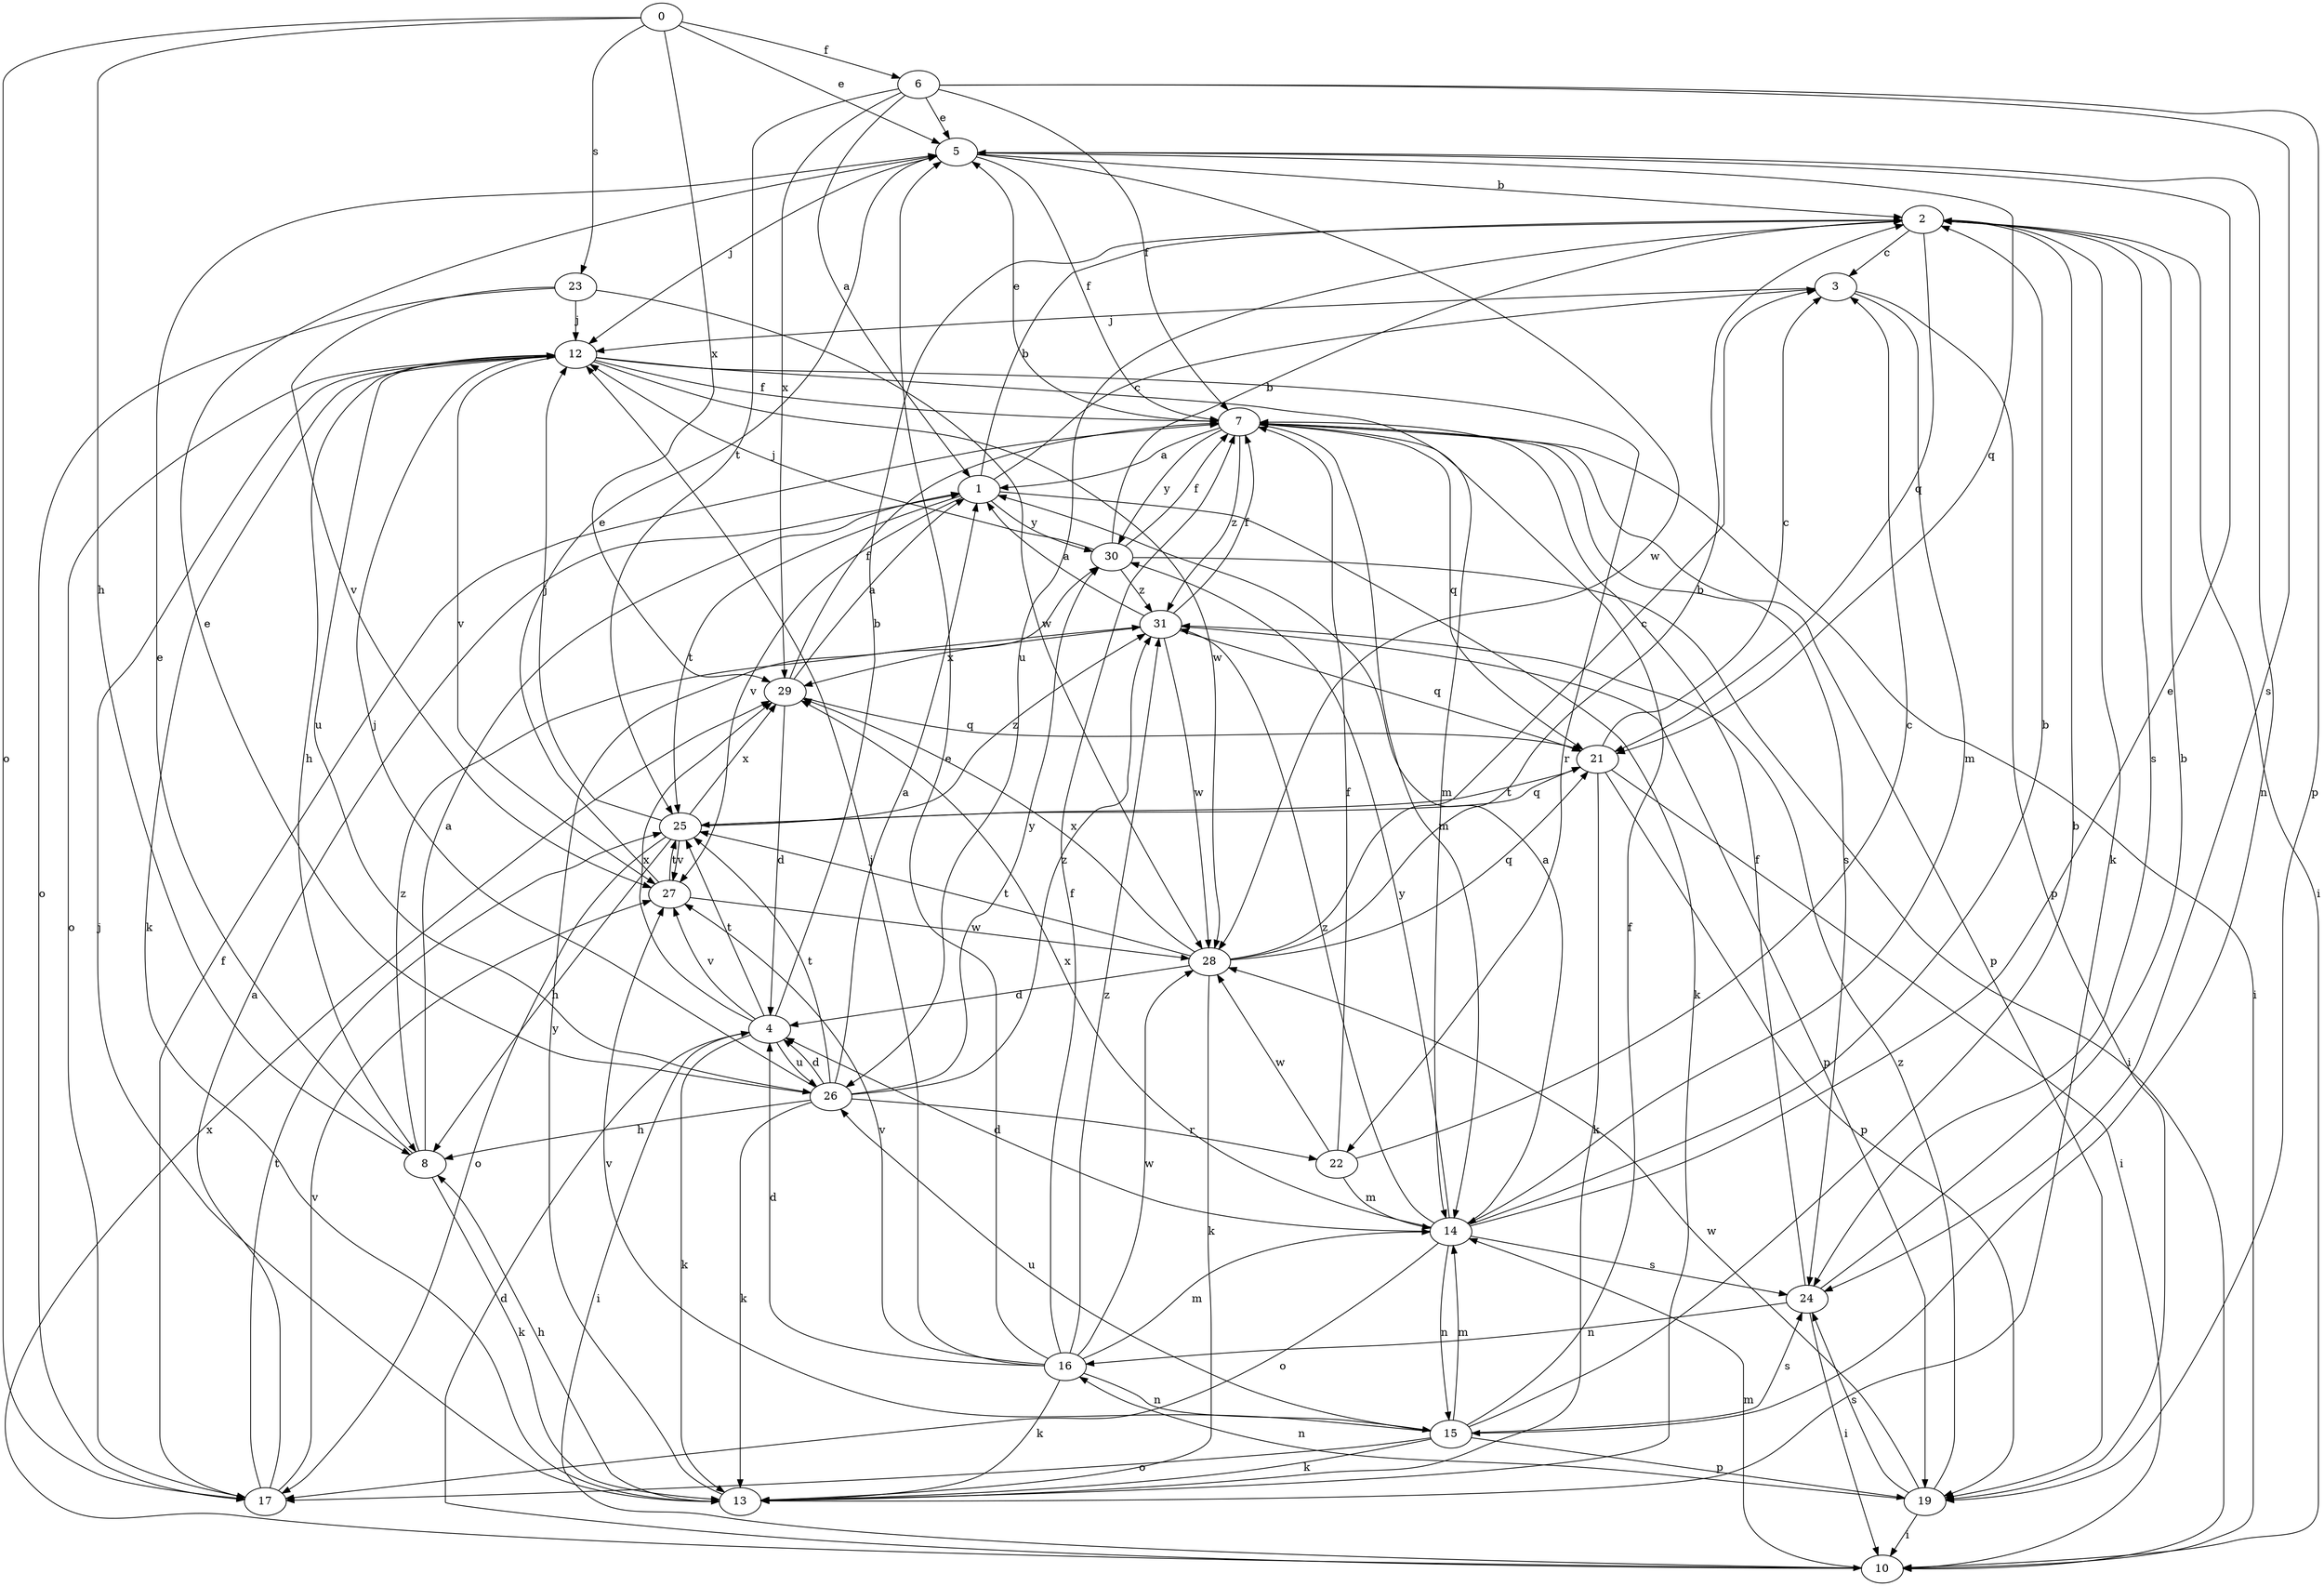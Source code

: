 strict digraph  {
0;
1;
2;
3;
4;
5;
6;
7;
8;
10;
12;
13;
14;
15;
16;
17;
19;
21;
22;
23;
24;
25;
26;
27;
28;
29;
30;
31;
0 -> 5  [label=e];
0 -> 6  [label=f];
0 -> 8  [label=h];
0 -> 17  [label=o];
0 -> 23  [label=s];
0 -> 29  [label=x];
1 -> 2  [label=b];
1 -> 3  [label=c];
1 -> 13  [label=k];
1 -> 25  [label=t];
1 -> 27  [label=v];
1 -> 30  [label=y];
2 -> 3  [label=c];
2 -> 10  [label=i];
2 -> 13  [label=k];
2 -> 21  [label=q];
2 -> 24  [label=s];
2 -> 26  [label=u];
3 -> 12  [label=j];
3 -> 14  [label=m];
3 -> 19  [label=p];
4 -> 2  [label=b];
4 -> 10  [label=i];
4 -> 13  [label=k];
4 -> 25  [label=t];
4 -> 26  [label=u];
4 -> 27  [label=v];
4 -> 29  [label=x];
5 -> 2  [label=b];
5 -> 7  [label=f];
5 -> 12  [label=j];
5 -> 15  [label=n];
5 -> 21  [label=q];
5 -> 28  [label=w];
6 -> 1  [label=a];
6 -> 5  [label=e];
6 -> 7  [label=f];
6 -> 19  [label=p];
6 -> 24  [label=s];
6 -> 25  [label=t];
6 -> 29  [label=x];
7 -> 1  [label=a];
7 -> 5  [label=e];
7 -> 10  [label=i];
7 -> 14  [label=m];
7 -> 19  [label=p];
7 -> 21  [label=q];
7 -> 24  [label=s];
7 -> 30  [label=y];
7 -> 31  [label=z];
8 -> 1  [label=a];
8 -> 5  [label=e];
8 -> 13  [label=k];
8 -> 31  [label=z];
10 -> 4  [label=d];
10 -> 14  [label=m];
10 -> 29  [label=x];
12 -> 7  [label=f];
12 -> 8  [label=h];
12 -> 13  [label=k];
12 -> 14  [label=m];
12 -> 17  [label=o];
12 -> 22  [label=r];
12 -> 26  [label=u];
12 -> 27  [label=v];
12 -> 28  [label=w];
13 -> 8  [label=h];
13 -> 12  [label=j];
13 -> 30  [label=y];
14 -> 1  [label=a];
14 -> 2  [label=b];
14 -> 4  [label=d];
14 -> 5  [label=e];
14 -> 15  [label=n];
14 -> 17  [label=o];
14 -> 24  [label=s];
14 -> 29  [label=x];
14 -> 30  [label=y];
14 -> 31  [label=z];
15 -> 2  [label=b];
15 -> 7  [label=f];
15 -> 13  [label=k];
15 -> 14  [label=m];
15 -> 17  [label=o];
15 -> 19  [label=p];
15 -> 24  [label=s];
15 -> 26  [label=u];
15 -> 27  [label=v];
16 -> 4  [label=d];
16 -> 5  [label=e];
16 -> 7  [label=f];
16 -> 12  [label=j];
16 -> 13  [label=k];
16 -> 14  [label=m];
16 -> 15  [label=n];
16 -> 27  [label=v];
16 -> 28  [label=w];
16 -> 31  [label=z];
17 -> 1  [label=a];
17 -> 7  [label=f];
17 -> 25  [label=t];
17 -> 27  [label=v];
19 -> 10  [label=i];
19 -> 16  [label=n];
19 -> 24  [label=s];
19 -> 28  [label=w];
19 -> 31  [label=z];
21 -> 3  [label=c];
21 -> 10  [label=i];
21 -> 13  [label=k];
21 -> 19  [label=p];
21 -> 25  [label=t];
22 -> 3  [label=c];
22 -> 7  [label=f];
22 -> 14  [label=m];
22 -> 28  [label=w];
23 -> 12  [label=j];
23 -> 17  [label=o];
23 -> 27  [label=v];
23 -> 28  [label=w];
24 -> 2  [label=b];
24 -> 7  [label=f];
24 -> 10  [label=i];
24 -> 16  [label=n];
25 -> 8  [label=h];
25 -> 12  [label=j];
25 -> 17  [label=o];
25 -> 21  [label=q];
25 -> 27  [label=v];
25 -> 29  [label=x];
25 -> 31  [label=z];
26 -> 1  [label=a];
26 -> 4  [label=d];
26 -> 5  [label=e];
26 -> 8  [label=h];
26 -> 12  [label=j];
26 -> 13  [label=k];
26 -> 22  [label=r];
26 -> 25  [label=t];
26 -> 30  [label=y];
26 -> 31  [label=z];
27 -> 5  [label=e];
27 -> 25  [label=t];
27 -> 28  [label=w];
28 -> 2  [label=b];
28 -> 3  [label=c];
28 -> 4  [label=d];
28 -> 13  [label=k];
28 -> 21  [label=q];
28 -> 25  [label=t];
28 -> 29  [label=x];
29 -> 1  [label=a];
29 -> 4  [label=d];
29 -> 7  [label=f];
29 -> 21  [label=q];
30 -> 2  [label=b];
30 -> 7  [label=f];
30 -> 10  [label=i];
30 -> 12  [label=j];
30 -> 31  [label=z];
31 -> 1  [label=a];
31 -> 7  [label=f];
31 -> 19  [label=p];
31 -> 21  [label=q];
31 -> 28  [label=w];
31 -> 29  [label=x];
}
